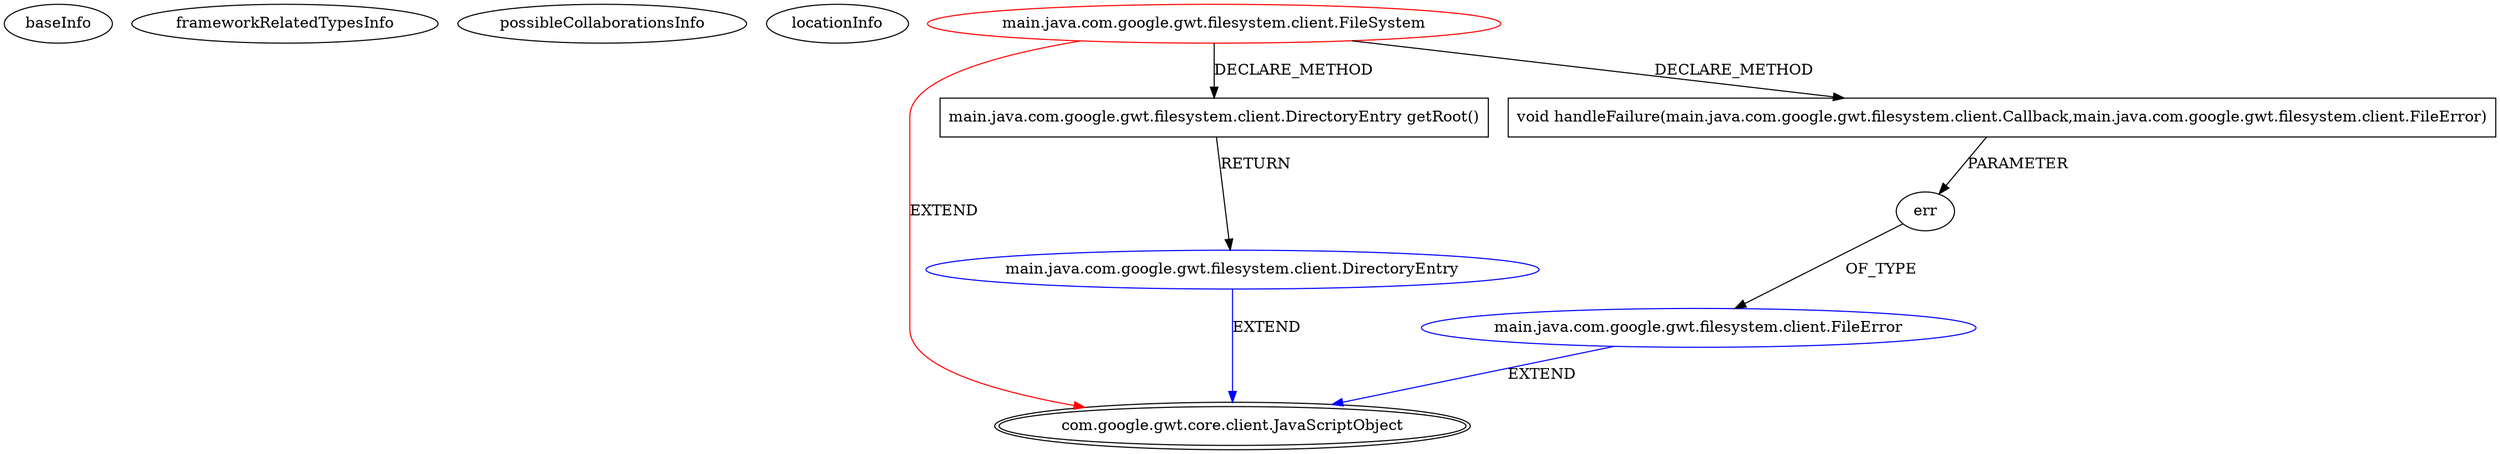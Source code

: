 digraph {
baseInfo[graphId=910,category="extension_graph",isAnonymous=false,possibleRelation=true]
frameworkRelatedTypesInfo[0="com.google.gwt.core.client.JavaScriptObject"]
possibleCollaborationsInfo[0="910~CLIENT_METHOD_DECLARATION-RETURN_TYPE-~com.google.gwt.core.client.JavaScriptObject ~com.google.gwt.core.client.JavaScriptObject ~false~false",1="910~CLIENT_METHOD_DECLARATION-PARAMETER_DECLARATION-~com.google.gwt.core.client.JavaScriptObject ~com.google.gwt.core.client.JavaScriptObject ~false~false"]
locationInfo[projectName="bradrydzewski-gwt-filesystem",filePath="/bradrydzewski-gwt-filesystem/gwt-filesystem-master/gwt-filesystem/src/main/java/com/google/gwt/filesystem/client/FileSystem.java",contextSignature="FileSystem",graphId="910"]
0[label="main.java.com.google.gwt.filesystem.client.FileSystem",vertexType="ROOT_CLIENT_CLASS_DECLARATION",isFrameworkType=false,color=red]
1[label="com.google.gwt.core.client.JavaScriptObject",vertexType="FRAMEWORK_CLASS_TYPE",isFrameworkType=true,peripheries=2]
3[label="main.java.com.google.gwt.filesystem.client.DirectoryEntry getRoot()",vertexType="CLIENT_METHOD_DECLARATION",isFrameworkType=false,shape=box]
4[label="main.java.com.google.gwt.filesystem.client.DirectoryEntry",vertexType="REFERENCE_CLIENT_CLASS_DECLARATION",isFrameworkType=false,color=blue]
8[label="void handleFailure(main.java.com.google.gwt.filesystem.client.Callback,main.java.com.google.gwt.filesystem.client.FileError)",vertexType="CLIENT_METHOD_DECLARATION",isFrameworkType=false,shape=box]
9[label="err",vertexType="PARAMETER_DECLARATION",isFrameworkType=false]
10[label="main.java.com.google.gwt.filesystem.client.FileError",vertexType="REFERENCE_CLIENT_CLASS_DECLARATION",isFrameworkType=false,color=blue]
0->1[label="EXTEND",color=red]
0->3[label="DECLARE_METHOD"]
4->1[label="EXTEND",color=blue]
3->4[label="RETURN"]
0->8[label="DECLARE_METHOD"]
10->1[label="EXTEND",color=blue]
9->10[label="OF_TYPE"]
8->9[label="PARAMETER"]
}
